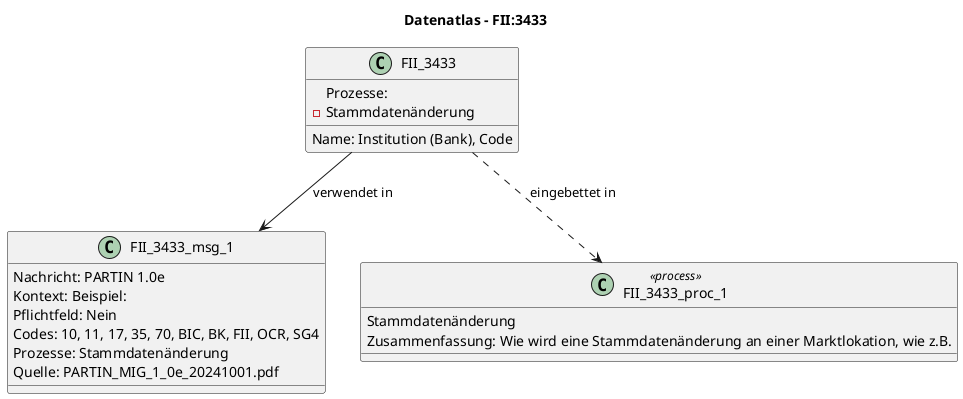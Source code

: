@startuml
title Datenatlas – FII:3433
class FII_3433 {
  Name: Institution (Bank), Code
  Prozesse:
    - Stammdatenänderung
}
class FII_3433_msg_1 {
  Nachricht: PARTIN 1.0e
  Kontext: Beispiel:
  Pflichtfeld: Nein
  Codes: 10, 11, 17, 35, 70, BIC, BK, FII, OCR, SG4
  Prozesse: Stammdatenänderung
  Quelle: PARTIN_MIG_1_0e_20241001.pdf
}
FII_3433 --> FII_3433_msg_1 : verwendet in
class FII_3433_proc_1 <<process>> {
  Stammdatenänderung
  Zusammenfassung: Wie wird eine Stammdatenänderung an einer Marktlokation, wie z.B.
}
FII_3433 ..> FII_3433_proc_1 : eingebettet in
@enduml